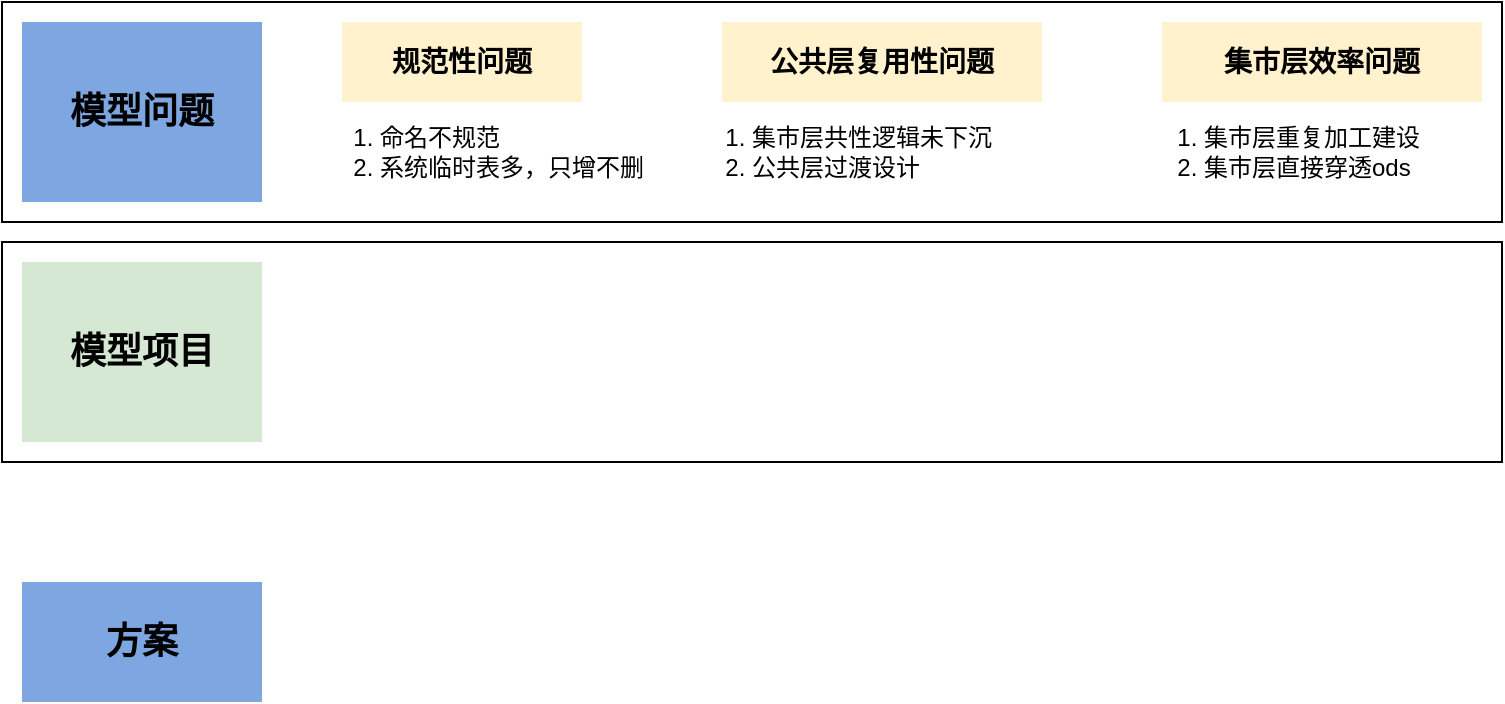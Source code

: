 <mxfile version="20.8.23" type="github">
  <diagram name="第 1 页" id="2HcNpDpKpD43kfRhDceQ">
    <mxGraphModel dx="797" dy="417" grid="1" gridSize="10" guides="1" tooltips="1" connect="1" arrows="1" fold="1" page="1" pageScale="1" pageWidth="827" pageHeight="1169" math="0" shadow="0">
      <root>
        <mxCell id="0" />
        <mxCell id="1" parent="0" />
        <mxCell id="4aYSIVUjviSoJk4caTvQ-13" value="" style="rounded=0;whiteSpace=wrap;html=1;fontSize=14;fillColor=default;" vertex="1" parent="1">
          <mxGeometry x="60" y="250" width="750" height="110" as="geometry" />
        </mxCell>
        <mxCell id="4aYSIVUjviSoJk4caTvQ-12" value="" style="rounded=0;whiteSpace=wrap;html=1;fontSize=14;fillColor=default;" vertex="1" parent="1">
          <mxGeometry x="60" y="130" width="750" height="110" as="geometry" />
        </mxCell>
        <mxCell id="4aYSIVUjviSoJk4caTvQ-1" value="&lt;b&gt;&lt;font style=&quot;font-size: 18px;&quot;&gt;模型问题&lt;/font&gt;&lt;/b&gt;" style="rounded=0;whiteSpace=wrap;html=1;fillColor=#7EA6E0;strokeColor=none;" vertex="1" parent="1">
          <mxGeometry x="70" y="140" width="120" height="90" as="geometry" />
        </mxCell>
        <mxCell id="4aYSIVUjviSoJk4caTvQ-3" value="&lt;b&gt;&lt;font style=&quot;font-size: 18px;&quot;&gt;模型项目&lt;/font&gt;&lt;/b&gt;" style="rounded=0;whiteSpace=wrap;html=1;fillColor=#d5e8d4;strokeColor=none;" vertex="1" parent="1">
          <mxGeometry x="70" y="260" width="120" height="90" as="geometry" />
        </mxCell>
        <mxCell id="4aYSIVUjviSoJk4caTvQ-4" value="&lt;b style=&quot;&quot;&gt;&lt;font style=&quot;font-size: 18px;&quot;&gt;方案&lt;/font&gt;&lt;/b&gt;" style="rounded=0;whiteSpace=wrap;html=1;fillColor=#7EA6E0;strokeColor=none;" vertex="1" parent="1">
          <mxGeometry x="70" y="420" width="120" height="60" as="geometry" />
        </mxCell>
        <mxCell id="4aYSIVUjviSoJk4caTvQ-6" value="&lt;b style=&quot;&quot;&gt;&lt;font style=&quot;font-size: 14px;&quot;&gt;规范性问题&lt;/font&gt;&lt;/b&gt;" style="rounded=0;whiteSpace=wrap;html=1;fillColor=#fff2cc;strokeColor=none;" vertex="1" parent="1">
          <mxGeometry x="230" y="140" width="120" height="40" as="geometry" />
        </mxCell>
        <mxCell id="4aYSIVUjviSoJk4caTvQ-7" value="&lt;b style=&quot;&quot;&gt;&lt;font style=&quot;font-size: 14px;&quot;&gt;公共层复用性问题&lt;/font&gt;&lt;/b&gt;" style="rounded=0;whiteSpace=wrap;html=1;fillColor=#fff2cc;strokeColor=none;" vertex="1" parent="1">
          <mxGeometry x="420" y="140" width="160" height="40" as="geometry" />
        </mxCell>
        <mxCell id="4aYSIVUjviSoJk4caTvQ-8" value="&lt;b style=&quot;&quot;&gt;&lt;font style=&quot;font-size: 14px;&quot;&gt;集市层效率问题&lt;/font&gt;&lt;/b&gt;" style="rounded=0;whiteSpace=wrap;html=1;fillColor=#fff2cc;strokeColor=none;" vertex="1" parent="1">
          <mxGeometry x="640" y="140" width="160" height="40" as="geometry" />
        </mxCell>
        <mxCell id="4aYSIVUjviSoJk4caTvQ-9" value="&lt;div style=&quot;font-size: 12px;&quot; data-docx-has-block-data=&quot;false&quot; data-page-id=&quot;NvjLdLeH9o8p6bxKR6Vcqu8Snof&quot;&gt;&lt;div class=&quot;old-record-id-doxcnHVmCM9QDL73qTxH1DIglHe&quot; style=&quot;text-align: left;&quot;&gt;&lt;ol&gt;&lt;li&gt;命名不规范&amp;nbsp;&lt;/li&gt;&lt;li&gt;系统临时表多，只增不删 &lt;/li&gt;&lt;/ol&gt;&lt;/div&gt;&lt;/div&gt;" style="text;html=1;strokeColor=none;fillColor=none;align=center;verticalAlign=middle;whiteSpace=wrap;rounded=0;fontSize=16;" vertex="1" parent="1">
          <mxGeometry x="190" y="180" width="210" height="50" as="geometry" />
        </mxCell>
        <mxCell id="4aYSIVUjviSoJk4caTvQ-10" value="&lt;div style=&quot;font-size: 12px;&quot; data-docx-has-block-data=&quot;false&quot; data-page-id=&quot;NvjLdLeH9o8p6bxKR6Vcqu8Snof&quot;&gt;&lt;div class=&quot;old-record-id-doxcnHVmCM9QDL73qTxH1DIglHe&quot; style=&quot;text-align: left;&quot;&gt;&lt;ol&gt;&lt;li&gt;&lt;div data-docx-has-block-data=&quot;false&quot; data-page-id=&quot;NvjLdLeH9o8p6bxKR6Vcqu8Snof&quot;&gt;&lt;div class=&quot;old-record-id-doxcnEivKlTUM0fDhylv8IOwnDc&quot; style=&quot;&quot;&gt; 集市层共性逻辑未下沉&lt;/div&gt;&lt;/div&gt;&lt;/li&gt;&lt;li&gt;&lt;div class=&quot;old-record-id-doxcnEivKlTUM0fDhylv8IOwnDc&quot; style=&quot;&quot;&gt;公共层过渡设计&lt;/div&gt;&lt;/li&gt;&lt;/ol&gt;&lt;/div&gt;&lt;/div&gt;" style="text;html=1;strokeColor=none;fillColor=none;align=center;verticalAlign=middle;whiteSpace=wrap;rounded=0;fontSize=16;" vertex="1" parent="1">
          <mxGeometry x="370" y="180" width="210" height="50" as="geometry" />
        </mxCell>
        <mxCell id="4aYSIVUjviSoJk4caTvQ-11" value="&lt;div style=&quot;font-size: 12px;&quot; data-docx-has-block-data=&quot;false&quot; data-page-id=&quot;NvjLdLeH9o8p6bxKR6Vcqu8Snof&quot;&gt;&lt;div class=&quot;old-record-id-doxcnHVmCM9QDL73qTxH1DIglHe&quot; style=&quot;text-align: left;&quot;&gt;&lt;ol&gt;&lt;li&gt;&lt;div data-docx-has-block-data=&quot;false&quot; data-page-id=&quot;NvjLdLeH9o8p6bxKR6Vcqu8Snof&quot;&gt;&lt;div class=&quot;old-record-id-doxcnEivKlTUM0fDhylv8IOwnDc&quot; style=&quot;&quot;&gt;&lt;div data-docx-has-block-data=&quot;false&quot; data-page-id=&quot;NvjLdLeH9o8p6bxKR6Vcqu8Snof&quot;&gt;&lt;div class=&quot;old-record-id-CeusdgKimoESmyxk93UcPse1nFb&quot; style=&quot;&quot;&gt;集市层重复加工建设&lt;/div&gt;&lt;/div&gt;&lt;/div&gt;&lt;/div&gt;&lt;/li&gt;&lt;li&gt;&lt;div class=&quot;old-record-id-CeusdgKimoESmyxk93UcPse1nFb&quot; style=&quot;&quot;&gt;集市层直接穿透ods&lt;/div&gt;&lt;/li&gt;&lt;/ol&gt;&lt;/div&gt;&lt;/div&gt;" style="text;html=1;strokeColor=none;fillColor=none;align=center;verticalAlign=middle;whiteSpace=wrap;rounded=0;fontSize=16;" vertex="1" parent="1">
          <mxGeometry x="590" y="180" width="210" height="50" as="geometry" />
        </mxCell>
      </root>
    </mxGraphModel>
  </diagram>
</mxfile>
